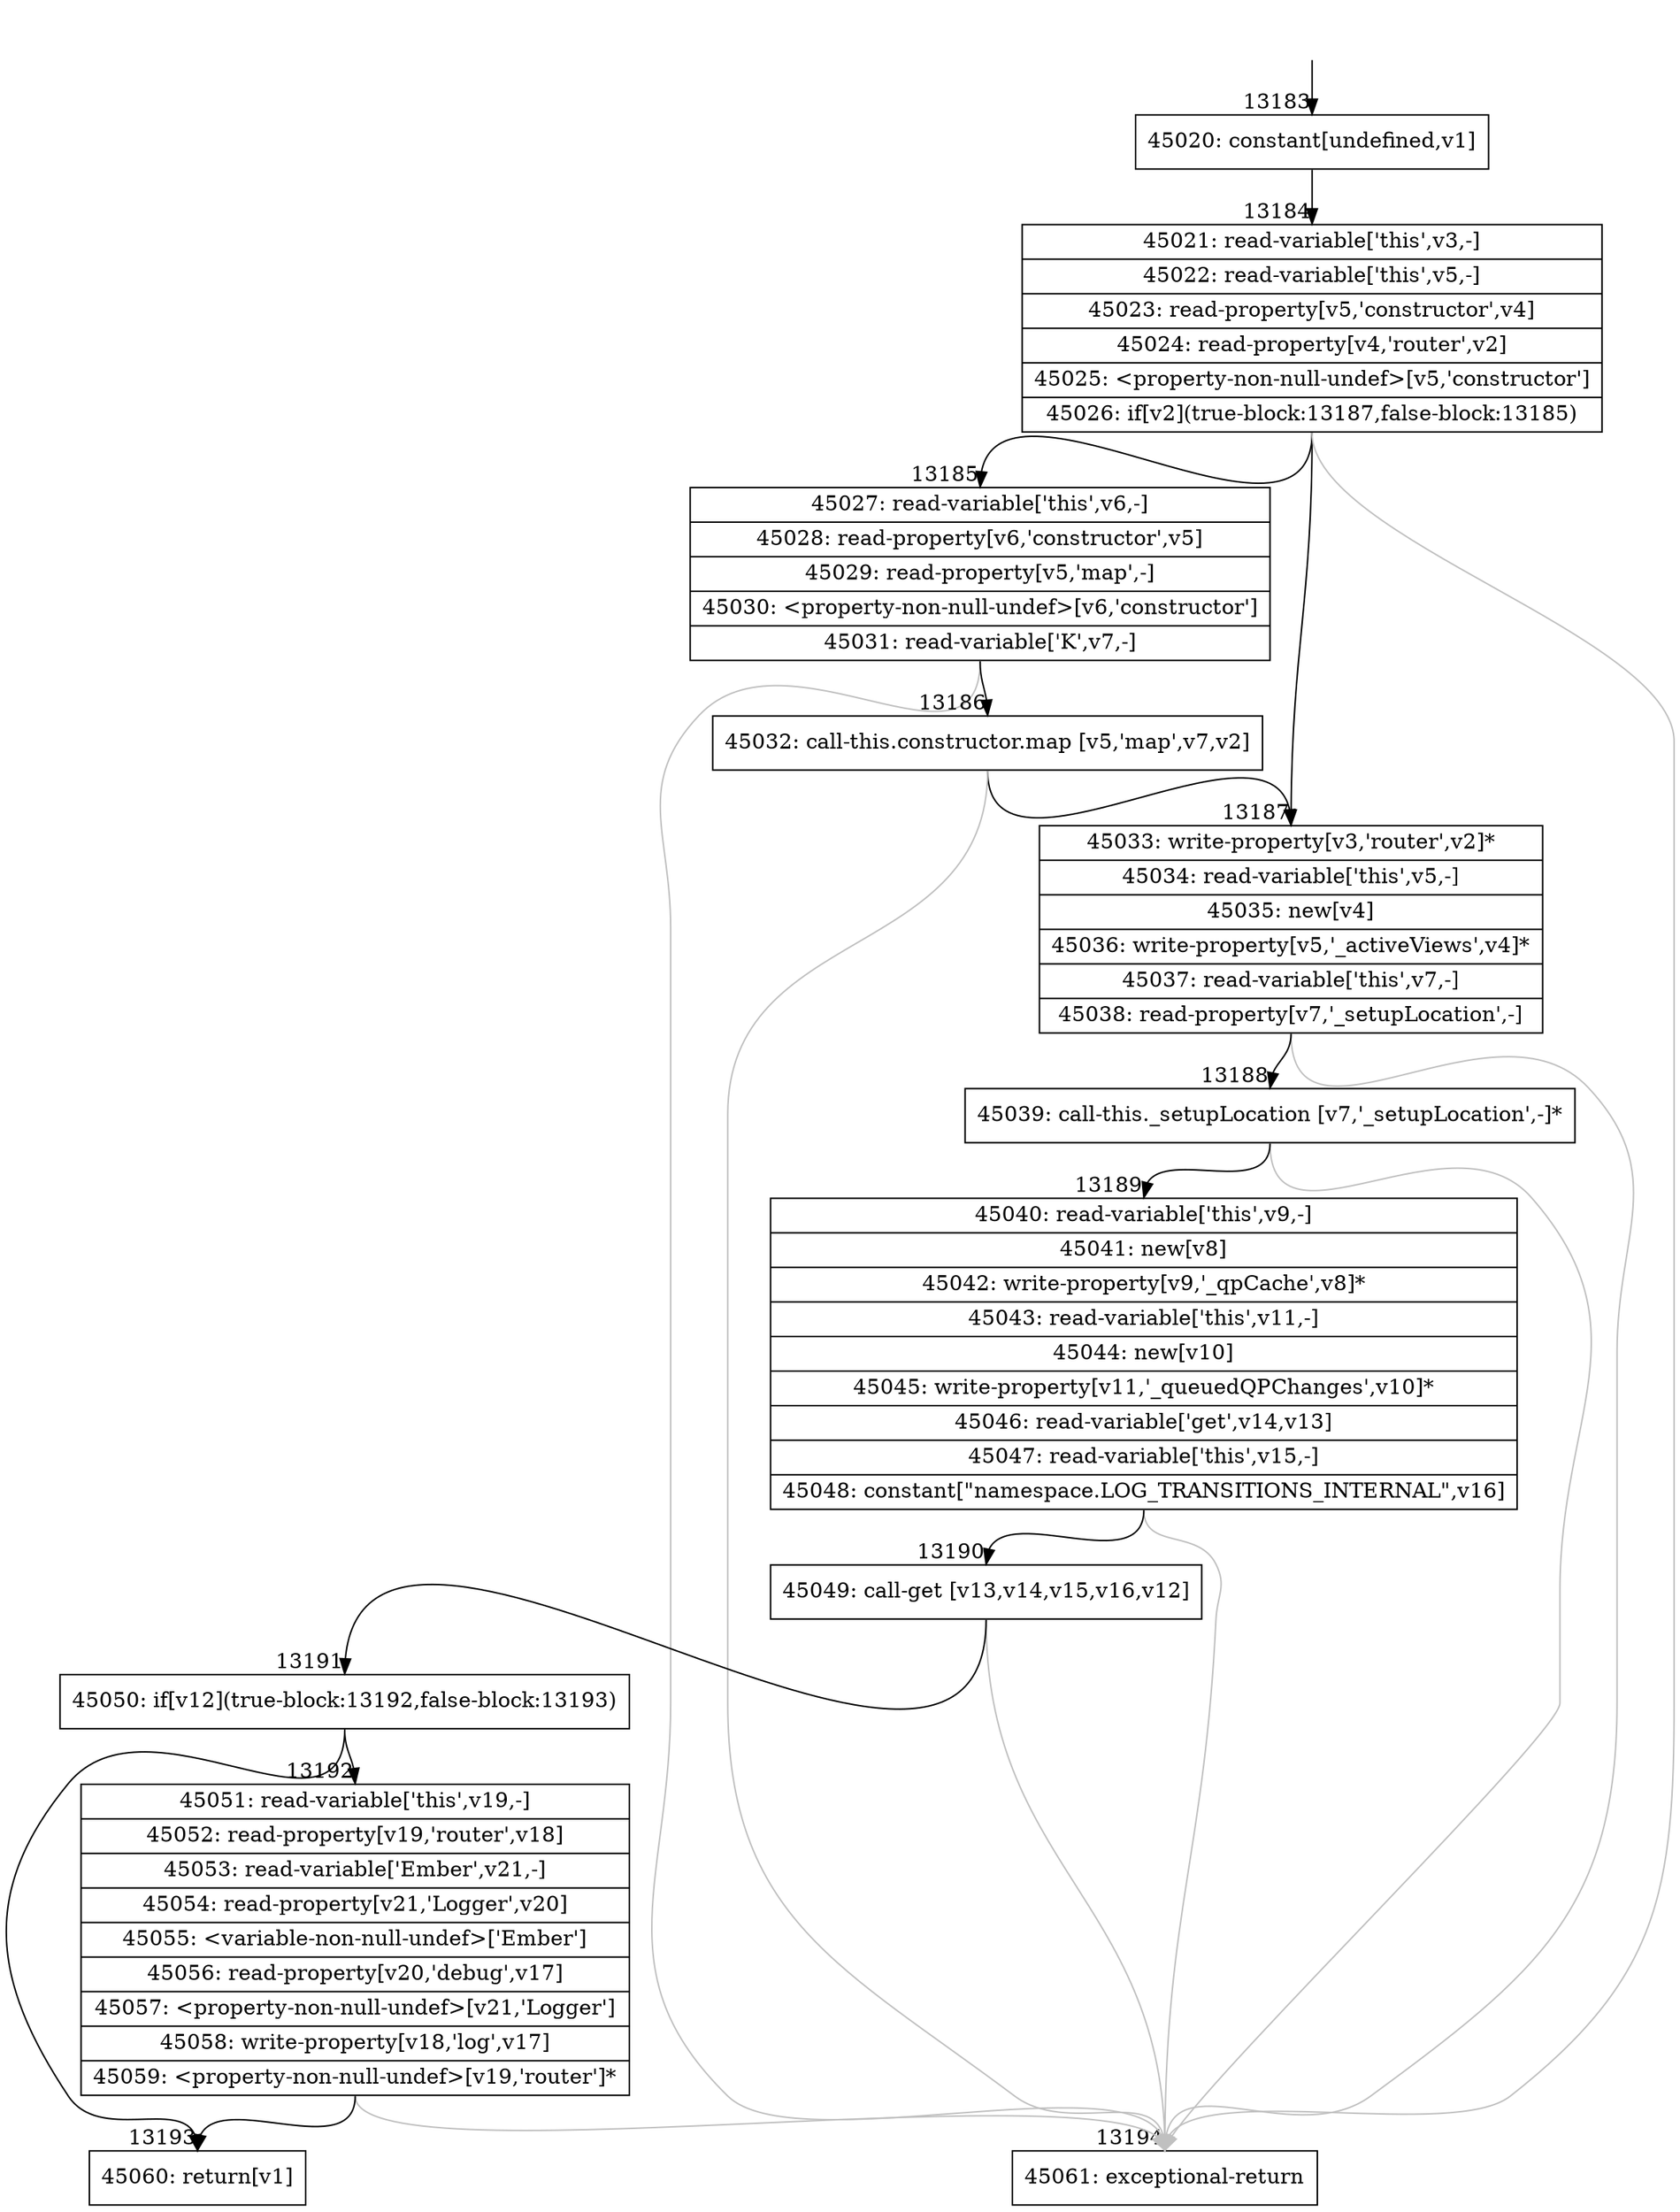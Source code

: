 digraph {
rankdir="TD"
BB_entry1088[shape=none,label=""];
BB_entry1088 -> BB13183 [tailport=s, headport=n, headlabel="    13183"]
BB13183 [shape=record label="{45020: constant[undefined,v1]}" ] 
BB13183 -> BB13184 [tailport=s, headport=n, headlabel="      13184"]
BB13184 [shape=record label="{45021: read-variable['this',v3,-]|45022: read-variable['this',v5,-]|45023: read-property[v5,'constructor',v4]|45024: read-property[v4,'router',v2]|45025: \<property-non-null-undef\>[v5,'constructor']|45026: if[v2](true-block:13187,false-block:13185)}" ] 
BB13184 -> BB13187 [tailport=s, headport=n, headlabel="      13187"]
BB13184 -> BB13185 [tailport=s, headport=n, headlabel="      13185"]
BB13184 -> BB13194 [tailport=s, headport=n, color=gray, headlabel="      13194"]
BB13185 [shape=record label="{45027: read-variable['this',v6,-]|45028: read-property[v6,'constructor',v5]|45029: read-property[v5,'map',-]|45030: \<property-non-null-undef\>[v6,'constructor']|45031: read-variable['K',v7,-]}" ] 
BB13185 -> BB13186 [tailport=s, headport=n, headlabel="      13186"]
BB13185 -> BB13194 [tailport=s, headport=n, color=gray]
BB13186 [shape=record label="{45032: call-this.constructor.map [v5,'map',v7,v2]}" ] 
BB13186 -> BB13187 [tailport=s, headport=n]
BB13186 -> BB13194 [tailport=s, headport=n, color=gray]
BB13187 [shape=record label="{45033: write-property[v3,'router',v2]*|45034: read-variable['this',v5,-]|45035: new[v4]|45036: write-property[v5,'_activeViews',v4]*|45037: read-variable['this',v7,-]|45038: read-property[v7,'_setupLocation',-]}" ] 
BB13187 -> BB13188 [tailport=s, headport=n, headlabel="      13188"]
BB13187 -> BB13194 [tailport=s, headport=n, color=gray]
BB13188 [shape=record label="{45039: call-this._setupLocation [v7,'_setupLocation',-]*}" ] 
BB13188 -> BB13189 [tailport=s, headport=n, headlabel="      13189"]
BB13188 -> BB13194 [tailport=s, headport=n, color=gray]
BB13189 [shape=record label="{45040: read-variable['this',v9,-]|45041: new[v8]|45042: write-property[v9,'_qpCache',v8]*|45043: read-variable['this',v11,-]|45044: new[v10]|45045: write-property[v11,'_queuedQPChanges',v10]*|45046: read-variable['get',v14,v13]|45047: read-variable['this',v15,-]|45048: constant[\"namespace.LOG_TRANSITIONS_INTERNAL\",v16]}" ] 
BB13189 -> BB13190 [tailport=s, headport=n, headlabel="      13190"]
BB13189 -> BB13194 [tailport=s, headport=n, color=gray]
BB13190 [shape=record label="{45049: call-get [v13,v14,v15,v16,v12]}" ] 
BB13190 -> BB13191 [tailport=s, headport=n, headlabel="      13191"]
BB13190 -> BB13194 [tailport=s, headport=n, color=gray]
BB13191 [shape=record label="{45050: if[v12](true-block:13192,false-block:13193)}" ] 
BB13191 -> BB13192 [tailport=s, headport=n, headlabel="      13192"]
BB13191 -> BB13193 [tailport=s, headport=n, headlabel="      13193"]
BB13192 [shape=record label="{45051: read-variable['this',v19,-]|45052: read-property[v19,'router',v18]|45053: read-variable['Ember',v21,-]|45054: read-property[v21,'Logger',v20]|45055: \<variable-non-null-undef\>['Ember']|45056: read-property[v20,'debug',v17]|45057: \<property-non-null-undef\>[v21,'Logger']|45058: write-property[v18,'log',v17]|45059: \<property-non-null-undef\>[v19,'router']*}" ] 
BB13192 -> BB13193 [tailport=s, headport=n]
BB13192 -> BB13194 [tailport=s, headport=n, color=gray]
BB13193 [shape=record label="{45060: return[v1]}" ] 
BB13194 [shape=record label="{45061: exceptional-return}" ] 
//#$~ 24830
}
